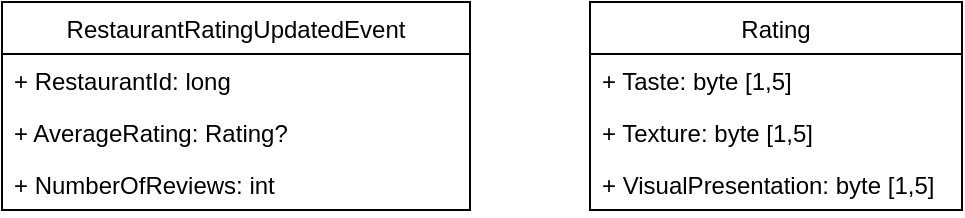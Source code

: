 <mxfile version="15.8.6" type="device"><diagram id="HwkNJKGgBqRhh3ujwaGn" name="Page-1"><mxGraphModel dx="2062" dy="1146" grid="0" gridSize="10" guides="1" tooltips="1" connect="1" arrows="1" fold="1" page="0" pageScale="1" pageWidth="827" pageHeight="1169" math="0" shadow="0"><root><mxCell id="0"/><mxCell id="1" parent="0"/><mxCell id="xk6Z321XPxYLGt9-TLvv-1" value="RestaurantRatingUpdatedEvent" style="swimlane;fontStyle=0;childLayout=stackLayout;horizontal=1;startSize=26;fillColor=none;horizontalStack=0;resizeParent=1;resizeParentMax=0;resizeLast=0;collapsible=1;marginBottom=0;" vertex="1" parent="1"><mxGeometry x="120" y="130" width="234" height="104" as="geometry"/></mxCell><mxCell id="xk6Z321XPxYLGt9-TLvv-2" value="+ RestaurantId: long" style="text;strokeColor=none;fillColor=none;align=left;verticalAlign=top;spacingLeft=4;spacingRight=4;overflow=hidden;rotatable=0;points=[[0,0.5],[1,0.5]];portConstraint=eastwest;" vertex="1" parent="xk6Z321XPxYLGt9-TLvv-1"><mxGeometry y="26" width="234" height="26" as="geometry"/></mxCell><mxCell id="xk6Z321XPxYLGt9-TLvv-3" value="+ AverageRating: Rating?" style="text;strokeColor=none;fillColor=none;align=left;verticalAlign=top;spacingLeft=4;spacingRight=4;overflow=hidden;rotatable=0;points=[[0,0.5],[1,0.5]];portConstraint=eastwest;" vertex="1" parent="xk6Z321XPxYLGt9-TLvv-1"><mxGeometry y="52" width="234" height="26" as="geometry"/></mxCell><mxCell id="xk6Z321XPxYLGt9-TLvv-4" value="+ NumberOfReviews: int" style="text;strokeColor=none;fillColor=none;align=left;verticalAlign=top;spacingLeft=4;spacingRight=4;overflow=hidden;rotatable=0;points=[[0,0.5],[1,0.5]];portConstraint=eastwest;" vertex="1" parent="xk6Z321XPxYLGt9-TLvv-1"><mxGeometry y="78" width="234" height="26" as="geometry"/></mxCell><mxCell id="xk6Z321XPxYLGt9-TLvv-5" value="Rating" style="swimlane;fontStyle=0;childLayout=stackLayout;horizontal=1;startSize=26;fillColor=none;horizontalStack=0;resizeParent=1;resizeParentMax=0;resizeLast=0;collapsible=1;marginBottom=0;" vertex="1" parent="1"><mxGeometry x="414" y="130" width="186" height="104" as="geometry"/></mxCell><mxCell id="xk6Z321XPxYLGt9-TLvv-6" value="+ Taste: byte [1,5]" style="text;strokeColor=none;fillColor=none;align=left;verticalAlign=top;spacingLeft=4;spacingRight=4;overflow=hidden;rotatable=0;points=[[0,0.5],[1,0.5]];portConstraint=eastwest;" vertex="1" parent="xk6Z321XPxYLGt9-TLvv-5"><mxGeometry y="26" width="186" height="26" as="geometry"/></mxCell><mxCell id="xk6Z321XPxYLGt9-TLvv-7" value="+ Texture: byte [1,5]" style="text;strokeColor=none;fillColor=none;align=left;verticalAlign=top;spacingLeft=4;spacingRight=4;overflow=hidden;rotatable=0;points=[[0,0.5],[1,0.5]];portConstraint=eastwest;" vertex="1" parent="xk6Z321XPxYLGt9-TLvv-5"><mxGeometry y="52" width="186" height="26" as="geometry"/></mxCell><mxCell id="xk6Z321XPxYLGt9-TLvv-8" value="+ VisualPresentation: byte [1,5]" style="text;strokeColor=none;fillColor=none;align=left;verticalAlign=top;spacingLeft=4;spacingRight=4;overflow=hidden;rotatable=0;points=[[0,0.5],[1,0.5]];portConstraint=eastwest;" vertex="1" parent="xk6Z321XPxYLGt9-TLvv-5"><mxGeometry y="78" width="186" height="26" as="geometry"/></mxCell></root></mxGraphModel></diagram></mxfile>